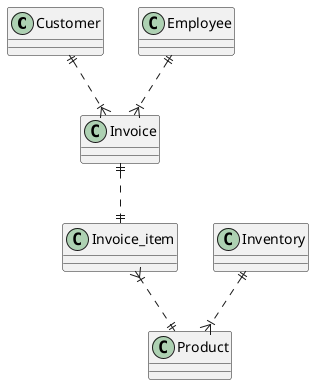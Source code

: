 @startuml
Customer ||..|{ Invoice
Invoice ||..|| Invoice_item
Invoice_item }|..|| Product
Employee ||..|{ Invoice
Inventory ||..|{ Product
@enduml